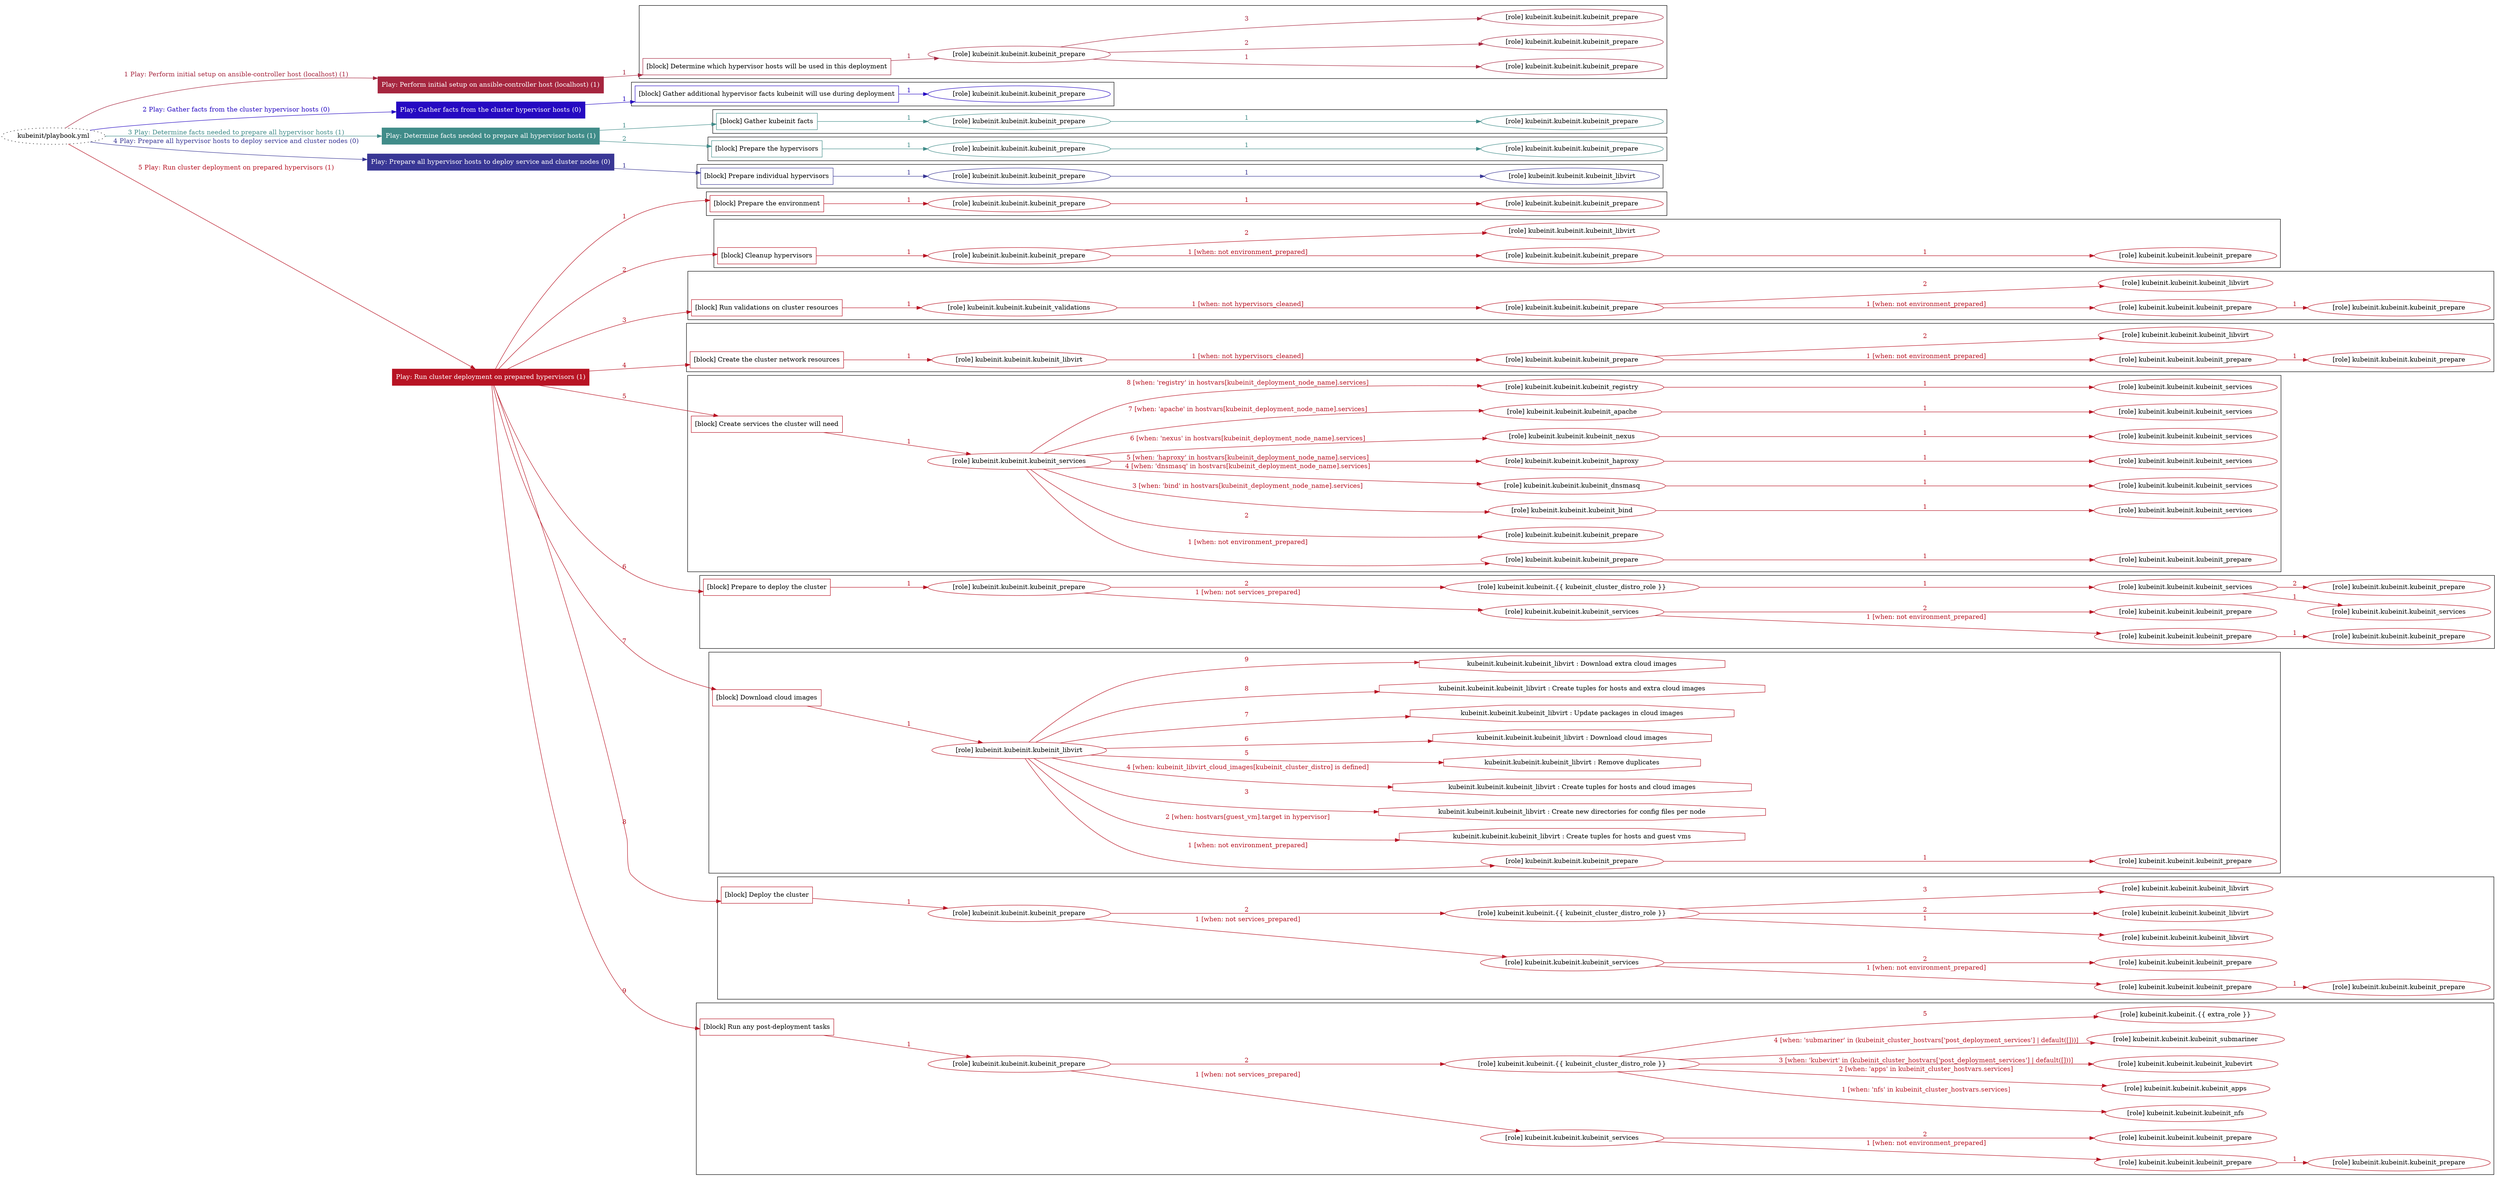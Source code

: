digraph {
	graph [concentrate=true ordering=in rankdir=LR ratio=fill]
	edge [esep=5 sep=10]
	"kubeinit/playbook.yml" [URL="/home/runner/work/kubeinit/kubeinit/kubeinit/playbook.yml" id=playbook_4bb629dd style=dotted]
	"kubeinit/playbook.yml" -> play_af1847b2 [label="1 Play: Perform initial setup on ansible-controller host (localhost) (1)" color="#a6263f" fontcolor="#a6263f" id=edge_playbook_4bb629dd_play_af1847b2 labeltooltip="1 Play: Perform initial setup on ansible-controller host (localhost) (1)" tooltip="1 Play: Perform initial setup on ansible-controller host (localhost) (1)"]
	subgraph "Play: Perform initial setup on ansible-controller host (localhost) (1)" {
		play_af1847b2 [label="Play: Perform initial setup on ansible-controller host (localhost) (1)" URL="/home/runner/work/kubeinit/kubeinit/kubeinit/playbook.yml" color="#a6263f" fontcolor="#ffffff" id=play_af1847b2 shape=box style=filled tooltip=localhost]
		play_af1847b2 -> block_ccd9fbb5 [label=1 color="#a6263f" fontcolor="#a6263f" id=edge_1_play_af1847b2_block_ccd9fbb5 labeltooltip=1 tooltip=1]
		subgraph cluster_block_ccd9fbb5 {
			block_ccd9fbb5 [label="[block] Determine which hypervisor hosts will be used in this deployment" URL="/home/runner/work/kubeinit/kubeinit/kubeinit/playbook.yml" color="#a6263f" id=block_ccd9fbb5 labeltooltip="Determine which hypervisor hosts will be used in this deployment" shape=box tooltip="Determine which hypervisor hosts will be used in this deployment"]
			block_ccd9fbb5 -> role_cf0183ee [label="1 " color="#a6263f" fontcolor="#a6263f" id=edge_1_block_ccd9fbb5_role_cf0183ee labeltooltip="1 " tooltip="1 "]
			subgraph "kubeinit.kubeinit.kubeinit_prepare" {
				role_cf0183ee [label="[role] kubeinit.kubeinit.kubeinit_prepare" URL="/home/runner/work/kubeinit/kubeinit/kubeinit/playbook.yml" color="#a6263f" id=role_cf0183ee tooltip="kubeinit.kubeinit.kubeinit_prepare"]
				role_cf0183ee -> role_bd275789 [label="1 " color="#a6263f" fontcolor="#a6263f" id=edge_1_role_cf0183ee_role_bd275789 labeltooltip="1 " tooltip="1 "]
				subgraph "kubeinit.kubeinit.kubeinit_prepare" {
					role_bd275789 [label="[role] kubeinit.kubeinit.kubeinit_prepare" URL="/home/runner/.ansible/collections/ansible_collections/kubeinit/kubeinit/roles/kubeinit_prepare/tasks/build_hypervisors_group.yml" color="#a6263f" id=role_bd275789 tooltip="kubeinit.kubeinit.kubeinit_prepare"]
				}
				role_cf0183ee -> role_90d10c5f [label="2 " color="#a6263f" fontcolor="#a6263f" id=edge_2_role_cf0183ee_role_90d10c5f labeltooltip="2 " tooltip="2 "]
				subgraph "kubeinit.kubeinit.kubeinit_prepare" {
					role_90d10c5f [label="[role] kubeinit.kubeinit.kubeinit_prepare" URL="/home/runner/.ansible/collections/ansible_collections/kubeinit/kubeinit/roles/kubeinit_prepare/tasks/build_hypervisors_group.yml" color="#a6263f" id=role_90d10c5f tooltip="kubeinit.kubeinit.kubeinit_prepare"]
				}
				role_cf0183ee -> role_2322779d [label="3 " color="#a6263f" fontcolor="#a6263f" id=edge_3_role_cf0183ee_role_2322779d labeltooltip="3 " tooltip="3 "]
				subgraph "kubeinit.kubeinit.kubeinit_prepare" {
					role_2322779d [label="[role] kubeinit.kubeinit.kubeinit_prepare" URL="/home/runner/.ansible/collections/ansible_collections/kubeinit/kubeinit/roles/kubeinit_prepare/tasks/build_hypervisors_group.yml" color="#a6263f" id=role_2322779d tooltip="kubeinit.kubeinit.kubeinit_prepare"]
				}
			}
		}
	}
	"kubeinit/playbook.yml" -> play_bdf5feec [label="2 Play: Gather facts from the cluster hypervisor hosts (0)" color="#260ac2" fontcolor="#260ac2" id=edge_playbook_4bb629dd_play_bdf5feec labeltooltip="2 Play: Gather facts from the cluster hypervisor hosts (0)" tooltip="2 Play: Gather facts from the cluster hypervisor hosts (0)"]
	subgraph "Play: Gather facts from the cluster hypervisor hosts (0)" {
		play_bdf5feec [label="Play: Gather facts from the cluster hypervisor hosts (0)" URL="/home/runner/work/kubeinit/kubeinit/kubeinit/playbook.yml" color="#260ac2" fontcolor="#ffffff" id=play_bdf5feec shape=box style=filled tooltip="Play: Gather facts from the cluster hypervisor hosts (0)"]
		play_bdf5feec -> block_33557cfa [label=1 color="#260ac2" fontcolor="#260ac2" id=edge_1_play_bdf5feec_block_33557cfa labeltooltip=1 tooltip=1]
		subgraph cluster_block_33557cfa {
			block_33557cfa [label="[block] Gather additional hypervisor facts kubeinit will use during deployment" URL="/home/runner/work/kubeinit/kubeinit/kubeinit/playbook.yml" color="#260ac2" id=block_33557cfa labeltooltip="Gather additional hypervisor facts kubeinit will use during deployment" shape=box tooltip="Gather additional hypervisor facts kubeinit will use during deployment"]
			block_33557cfa -> role_5b2b6bfa [label="1 " color="#260ac2" fontcolor="#260ac2" id=edge_1_block_33557cfa_role_5b2b6bfa labeltooltip="1 " tooltip="1 "]
			subgraph "kubeinit.kubeinit.kubeinit_prepare" {
				role_5b2b6bfa [label="[role] kubeinit.kubeinit.kubeinit_prepare" URL="/home/runner/work/kubeinit/kubeinit/kubeinit/playbook.yml" color="#260ac2" id=role_5b2b6bfa tooltip="kubeinit.kubeinit.kubeinit_prepare"]
			}
		}
	}
	"kubeinit/playbook.yml" -> play_28567c22 [label="3 Play: Determine facts needed to prepare all hypervisor hosts (1)" color="#408c89" fontcolor="#408c89" id=edge_playbook_4bb629dd_play_28567c22 labeltooltip="3 Play: Determine facts needed to prepare all hypervisor hosts (1)" tooltip="3 Play: Determine facts needed to prepare all hypervisor hosts (1)"]
	subgraph "Play: Determine facts needed to prepare all hypervisor hosts (1)" {
		play_28567c22 [label="Play: Determine facts needed to prepare all hypervisor hosts (1)" URL="/home/runner/work/kubeinit/kubeinit/kubeinit/playbook.yml" color="#408c89" fontcolor="#ffffff" id=play_28567c22 shape=box style=filled tooltip=localhost]
		play_28567c22 -> block_0dcae098 [label=1 color="#408c89" fontcolor="#408c89" id=edge_1_play_28567c22_block_0dcae098 labeltooltip=1 tooltip=1]
		subgraph cluster_block_0dcae098 {
			block_0dcae098 [label="[block] Gather kubeinit facts" URL="/home/runner/work/kubeinit/kubeinit/kubeinit/playbook.yml" color="#408c89" id=block_0dcae098 labeltooltip="Gather kubeinit facts" shape=box tooltip="Gather kubeinit facts"]
			block_0dcae098 -> role_03b583a9 [label="1 " color="#408c89" fontcolor="#408c89" id=edge_1_block_0dcae098_role_03b583a9 labeltooltip="1 " tooltip="1 "]
			subgraph "kubeinit.kubeinit.kubeinit_prepare" {
				role_03b583a9 [label="[role] kubeinit.kubeinit.kubeinit_prepare" URL="/home/runner/work/kubeinit/kubeinit/kubeinit/playbook.yml" color="#408c89" id=role_03b583a9 tooltip="kubeinit.kubeinit.kubeinit_prepare"]
				role_03b583a9 -> role_204aa9fa [label="1 " color="#408c89" fontcolor="#408c89" id=edge_1_role_03b583a9_role_204aa9fa labeltooltip="1 " tooltip="1 "]
				subgraph "kubeinit.kubeinit.kubeinit_prepare" {
					role_204aa9fa [label="[role] kubeinit.kubeinit.kubeinit_prepare" URL="/home/runner/.ansible/collections/ansible_collections/kubeinit/kubeinit/roles/kubeinit_prepare/tasks/gather_kubeinit_facts.yml" color="#408c89" id=role_204aa9fa tooltip="kubeinit.kubeinit.kubeinit_prepare"]
				}
			}
		}
		play_28567c22 -> block_f4c7dd69 [label=2 color="#408c89" fontcolor="#408c89" id=edge_2_play_28567c22_block_f4c7dd69 labeltooltip=2 tooltip=2]
		subgraph cluster_block_f4c7dd69 {
			block_f4c7dd69 [label="[block] Prepare the hypervisors" URL="/home/runner/work/kubeinit/kubeinit/kubeinit/playbook.yml" color="#408c89" id=block_f4c7dd69 labeltooltip="Prepare the hypervisors" shape=box tooltip="Prepare the hypervisors"]
			block_f4c7dd69 -> role_4b253e40 [label="1 " color="#408c89" fontcolor="#408c89" id=edge_1_block_f4c7dd69_role_4b253e40 labeltooltip="1 " tooltip="1 "]
			subgraph "kubeinit.kubeinit.kubeinit_prepare" {
				role_4b253e40 [label="[role] kubeinit.kubeinit.kubeinit_prepare" URL="/home/runner/work/kubeinit/kubeinit/kubeinit/playbook.yml" color="#408c89" id=role_4b253e40 tooltip="kubeinit.kubeinit.kubeinit_prepare"]
				role_4b253e40 -> role_afcb3723 [label="1 " color="#408c89" fontcolor="#408c89" id=edge_1_role_4b253e40_role_afcb3723 labeltooltip="1 " tooltip="1 "]
				subgraph "kubeinit.kubeinit.kubeinit_prepare" {
					role_afcb3723 [label="[role] kubeinit.kubeinit.kubeinit_prepare" URL="/home/runner/.ansible/collections/ansible_collections/kubeinit/kubeinit/roles/kubeinit_prepare/tasks/gather_kubeinit_facts.yml" color="#408c89" id=role_afcb3723 tooltip="kubeinit.kubeinit.kubeinit_prepare"]
				}
			}
		}
	}
	"kubeinit/playbook.yml" -> play_430beb3d [label="4 Play: Prepare all hypervisor hosts to deploy service and cluster nodes (0)" color="#393795" fontcolor="#393795" id=edge_playbook_4bb629dd_play_430beb3d labeltooltip="4 Play: Prepare all hypervisor hosts to deploy service and cluster nodes (0)" tooltip="4 Play: Prepare all hypervisor hosts to deploy service and cluster nodes (0)"]
	subgraph "Play: Prepare all hypervisor hosts to deploy service and cluster nodes (0)" {
		play_430beb3d [label="Play: Prepare all hypervisor hosts to deploy service and cluster nodes (0)" URL="/home/runner/work/kubeinit/kubeinit/kubeinit/playbook.yml" color="#393795" fontcolor="#ffffff" id=play_430beb3d shape=box style=filled tooltip="Play: Prepare all hypervisor hosts to deploy service and cluster nodes (0)"]
		play_430beb3d -> block_f455690c [label=1 color="#393795" fontcolor="#393795" id=edge_1_play_430beb3d_block_f455690c labeltooltip=1 tooltip=1]
		subgraph cluster_block_f455690c {
			block_f455690c [label="[block] Prepare individual hypervisors" URL="/home/runner/work/kubeinit/kubeinit/kubeinit/playbook.yml" color="#393795" id=block_f455690c labeltooltip="Prepare individual hypervisors" shape=box tooltip="Prepare individual hypervisors"]
			block_f455690c -> role_fd585bb7 [label="1 " color="#393795" fontcolor="#393795" id=edge_1_block_f455690c_role_fd585bb7 labeltooltip="1 " tooltip="1 "]
			subgraph "kubeinit.kubeinit.kubeinit_prepare" {
				role_fd585bb7 [label="[role] kubeinit.kubeinit.kubeinit_prepare" URL="/home/runner/work/kubeinit/kubeinit/kubeinit/playbook.yml" color="#393795" id=role_fd585bb7 tooltip="kubeinit.kubeinit.kubeinit_prepare"]
				role_fd585bb7 -> role_7990e535 [label="1 " color="#393795" fontcolor="#393795" id=edge_1_role_fd585bb7_role_7990e535 labeltooltip="1 " tooltip="1 "]
				subgraph "kubeinit.kubeinit.kubeinit_libvirt" {
					role_7990e535 [label="[role] kubeinit.kubeinit.kubeinit_libvirt" URL="/home/runner/.ansible/collections/ansible_collections/kubeinit/kubeinit/roles/kubeinit_prepare/tasks/prepare_hypervisor.yml" color="#393795" id=role_7990e535 tooltip="kubeinit.kubeinit.kubeinit_libvirt"]
				}
			}
		}
	}
	"kubeinit/playbook.yml" -> play_f6359004 [label="5 Play: Run cluster deployment on prepared hypervisors (1)" color="#b81424" fontcolor="#b81424" id=edge_playbook_4bb629dd_play_f6359004 labeltooltip="5 Play: Run cluster deployment on prepared hypervisors (1)" tooltip="5 Play: Run cluster deployment on prepared hypervisors (1)"]
	subgraph "Play: Run cluster deployment on prepared hypervisors (1)" {
		play_f6359004 [label="Play: Run cluster deployment on prepared hypervisors (1)" URL="/home/runner/work/kubeinit/kubeinit/kubeinit/playbook.yml" color="#b81424" fontcolor="#ffffff" id=play_f6359004 shape=box style=filled tooltip=localhost]
		play_f6359004 -> block_b7770ba7 [label=1 color="#b81424" fontcolor="#b81424" id=edge_1_play_f6359004_block_b7770ba7 labeltooltip=1 tooltip=1]
		subgraph cluster_block_b7770ba7 {
			block_b7770ba7 [label="[block] Prepare the environment" URL="/home/runner/work/kubeinit/kubeinit/kubeinit/playbook.yml" color="#b81424" id=block_b7770ba7 labeltooltip="Prepare the environment" shape=box tooltip="Prepare the environment"]
			block_b7770ba7 -> role_5dab61f4 [label="1 " color="#b81424" fontcolor="#b81424" id=edge_1_block_b7770ba7_role_5dab61f4 labeltooltip="1 " tooltip="1 "]
			subgraph "kubeinit.kubeinit.kubeinit_prepare" {
				role_5dab61f4 [label="[role] kubeinit.kubeinit.kubeinit_prepare" URL="/home/runner/work/kubeinit/kubeinit/kubeinit/playbook.yml" color="#b81424" id=role_5dab61f4 tooltip="kubeinit.kubeinit.kubeinit_prepare"]
				role_5dab61f4 -> role_18c7dfdc [label="1 " color="#b81424" fontcolor="#b81424" id=edge_1_role_5dab61f4_role_18c7dfdc labeltooltip="1 " tooltip="1 "]
				subgraph "kubeinit.kubeinit.kubeinit_prepare" {
					role_18c7dfdc [label="[role] kubeinit.kubeinit.kubeinit_prepare" URL="/home/runner/.ansible/collections/ansible_collections/kubeinit/kubeinit/roles/kubeinit_prepare/tasks/gather_kubeinit_facts.yml" color="#b81424" id=role_18c7dfdc tooltip="kubeinit.kubeinit.kubeinit_prepare"]
				}
			}
		}
		play_f6359004 -> block_2eae1a4f [label=2 color="#b81424" fontcolor="#b81424" id=edge_2_play_f6359004_block_2eae1a4f labeltooltip=2 tooltip=2]
		subgraph cluster_block_2eae1a4f {
			block_2eae1a4f [label="[block] Cleanup hypervisors" URL="/home/runner/work/kubeinit/kubeinit/kubeinit/playbook.yml" color="#b81424" id=block_2eae1a4f labeltooltip="Cleanup hypervisors" shape=box tooltip="Cleanup hypervisors"]
			block_2eae1a4f -> role_2d0895d8 [label="1 " color="#b81424" fontcolor="#b81424" id=edge_1_block_2eae1a4f_role_2d0895d8 labeltooltip="1 " tooltip="1 "]
			subgraph "kubeinit.kubeinit.kubeinit_prepare" {
				role_2d0895d8 [label="[role] kubeinit.kubeinit.kubeinit_prepare" URL="/home/runner/work/kubeinit/kubeinit/kubeinit/playbook.yml" color="#b81424" id=role_2d0895d8 tooltip="kubeinit.kubeinit.kubeinit_prepare"]
				role_2d0895d8 -> role_5475594d [label="1 [when: not environment_prepared]" color="#b81424" fontcolor="#b81424" id=edge_1_role_2d0895d8_role_5475594d labeltooltip="1 [when: not environment_prepared]" tooltip="1 [when: not environment_prepared]"]
				subgraph "kubeinit.kubeinit.kubeinit_prepare" {
					role_5475594d [label="[role] kubeinit.kubeinit.kubeinit_prepare" URL="/home/runner/.ansible/collections/ansible_collections/kubeinit/kubeinit/roles/kubeinit_prepare/tasks/cleanup_hypervisors.yml" color="#b81424" id=role_5475594d tooltip="kubeinit.kubeinit.kubeinit_prepare"]
					role_5475594d -> role_7328b5a2 [label="1 " color="#b81424" fontcolor="#b81424" id=edge_1_role_5475594d_role_7328b5a2 labeltooltip="1 " tooltip="1 "]
					subgraph "kubeinit.kubeinit.kubeinit_prepare" {
						role_7328b5a2 [label="[role] kubeinit.kubeinit.kubeinit_prepare" URL="/home/runner/.ansible/collections/ansible_collections/kubeinit/kubeinit/roles/kubeinit_prepare/tasks/gather_kubeinit_facts.yml" color="#b81424" id=role_7328b5a2 tooltip="kubeinit.kubeinit.kubeinit_prepare"]
					}
				}
				role_2d0895d8 -> role_e2d16bc3 [label="2 " color="#b81424" fontcolor="#b81424" id=edge_2_role_2d0895d8_role_e2d16bc3 labeltooltip="2 " tooltip="2 "]
				subgraph "kubeinit.kubeinit.kubeinit_libvirt" {
					role_e2d16bc3 [label="[role] kubeinit.kubeinit.kubeinit_libvirt" URL="/home/runner/.ansible/collections/ansible_collections/kubeinit/kubeinit/roles/kubeinit_prepare/tasks/cleanup_hypervisors.yml" color="#b81424" id=role_e2d16bc3 tooltip="kubeinit.kubeinit.kubeinit_libvirt"]
				}
			}
		}
		play_f6359004 -> block_0c796651 [label=3 color="#b81424" fontcolor="#b81424" id=edge_3_play_f6359004_block_0c796651 labeltooltip=3 tooltip=3]
		subgraph cluster_block_0c796651 {
			block_0c796651 [label="[block] Run validations on cluster resources" URL="/home/runner/work/kubeinit/kubeinit/kubeinit/playbook.yml" color="#b81424" id=block_0c796651 labeltooltip="Run validations on cluster resources" shape=box tooltip="Run validations on cluster resources"]
			block_0c796651 -> role_701de15c [label="1 " color="#b81424" fontcolor="#b81424" id=edge_1_block_0c796651_role_701de15c labeltooltip="1 " tooltip="1 "]
			subgraph "kubeinit.kubeinit.kubeinit_validations" {
				role_701de15c [label="[role] kubeinit.kubeinit.kubeinit_validations" URL="/home/runner/work/kubeinit/kubeinit/kubeinit/playbook.yml" color="#b81424" id=role_701de15c tooltip="kubeinit.kubeinit.kubeinit_validations"]
				role_701de15c -> role_ef4cff73 [label="1 [when: not hypervisors_cleaned]" color="#b81424" fontcolor="#b81424" id=edge_1_role_701de15c_role_ef4cff73 labeltooltip="1 [when: not hypervisors_cleaned]" tooltip="1 [when: not hypervisors_cleaned]"]
				subgraph "kubeinit.kubeinit.kubeinit_prepare" {
					role_ef4cff73 [label="[role] kubeinit.kubeinit.kubeinit_prepare" URL="/home/runner/.ansible/collections/ansible_collections/kubeinit/kubeinit/roles/kubeinit_validations/tasks/main.yml" color="#b81424" id=role_ef4cff73 tooltip="kubeinit.kubeinit.kubeinit_prepare"]
					role_ef4cff73 -> role_cd4b80bc [label="1 [when: not environment_prepared]" color="#b81424" fontcolor="#b81424" id=edge_1_role_ef4cff73_role_cd4b80bc labeltooltip="1 [when: not environment_prepared]" tooltip="1 [when: not environment_prepared]"]
					subgraph "kubeinit.kubeinit.kubeinit_prepare" {
						role_cd4b80bc [label="[role] kubeinit.kubeinit.kubeinit_prepare" URL="/home/runner/.ansible/collections/ansible_collections/kubeinit/kubeinit/roles/kubeinit_prepare/tasks/cleanup_hypervisors.yml" color="#b81424" id=role_cd4b80bc tooltip="kubeinit.kubeinit.kubeinit_prepare"]
						role_cd4b80bc -> role_75ce0514 [label="1 " color="#b81424" fontcolor="#b81424" id=edge_1_role_cd4b80bc_role_75ce0514 labeltooltip="1 " tooltip="1 "]
						subgraph "kubeinit.kubeinit.kubeinit_prepare" {
							role_75ce0514 [label="[role] kubeinit.kubeinit.kubeinit_prepare" URL="/home/runner/.ansible/collections/ansible_collections/kubeinit/kubeinit/roles/kubeinit_prepare/tasks/gather_kubeinit_facts.yml" color="#b81424" id=role_75ce0514 tooltip="kubeinit.kubeinit.kubeinit_prepare"]
						}
					}
					role_ef4cff73 -> role_a3134e29 [label="2 " color="#b81424" fontcolor="#b81424" id=edge_2_role_ef4cff73_role_a3134e29 labeltooltip="2 " tooltip="2 "]
					subgraph "kubeinit.kubeinit.kubeinit_libvirt" {
						role_a3134e29 [label="[role] kubeinit.kubeinit.kubeinit_libvirt" URL="/home/runner/.ansible/collections/ansible_collections/kubeinit/kubeinit/roles/kubeinit_prepare/tasks/cleanup_hypervisors.yml" color="#b81424" id=role_a3134e29 tooltip="kubeinit.kubeinit.kubeinit_libvirt"]
					}
				}
			}
		}
		play_f6359004 -> block_1f46d1fa [label=4 color="#b81424" fontcolor="#b81424" id=edge_4_play_f6359004_block_1f46d1fa labeltooltip=4 tooltip=4]
		subgraph cluster_block_1f46d1fa {
			block_1f46d1fa [label="[block] Create the cluster network resources" URL="/home/runner/work/kubeinit/kubeinit/kubeinit/playbook.yml" color="#b81424" id=block_1f46d1fa labeltooltip="Create the cluster network resources" shape=box tooltip="Create the cluster network resources"]
			block_1f46d1fa -> role_3d3adf41 [label="1 " color="#b81424" fontcolor="#b81424" id=edge_1_block_1f46d1fa_role_3d3adf41 labeltooltip="1 " tooltip="1 "]
			subgraph "kubeinit.kubeinit.kubeinit_libvirt" {
				role_3d3adf41 [label="[role] kubeinit.kubeinit.kubeinit_libvirt" URL="/home/runner/work/kubeinit/kubeinit/kubeinit/playbook.yml" color="#b81424" id=role_3d3adf41 tooltip="kubeinit.kubeinit.kubeinit_libvirt"]
				role_3d3adf41 -> role_35708ed3 [label="1 [when: not hypervisors_cleaned]" color="#b81424" fontcolor="#b81424" id=edge_1_role_3d3adf41_role_35708ed3 labeltooltip="1 [when: not hypervisors_cleaned]" tooltip="1 [when: not hypervisors_cleaned]"]
				subgraph "kubeinit.kubeinit.kubeinit_prepare" {
					role_35708ed3 [label="[role] kubeinit.kubeinit.kubeinit_prepare" URL="/home/runner/.ansible/collections/ansible_collections/kubeinit/kubeinit/roles/kubeinit_libvirt/tasks/create_network.yml" color="#b81424" id=role_35708ed3 tooltip="kubeinit.kubeinit.kubeinit_prepare"]
					role_35708ed3 -> role_8ef7a79d [label="1 [when: not environment_prepared]" color="#b81424" fontcolor="#b81424" id=edge_1_role_35708ed3_role_8ef7a79d labeltooltip="1 [when: not environment_prepared]" tooltip="1 [when: not environment_prepared]"]
					subgraph "kubeinit.kubeinit.kubeinit_prepare" {
						role_8ef7a79d [label="[role] kubeinit.kubeinit.kubeinit_prepare" URL="/home/runner/.ansible/collections/ansible_collections/kubeinit/kubeinit/roles/kubeinit_prepare/tasks/cleanup_hypervisors.yml" color="#b81424" id=role_8ef7a79d tooltip="kubeinit.kubeinit.kubeinit_prepare"]
						role_8ef7a79d -> role_1ec495e5 [label="1 " color="#b81424" fontcolor="#b81424" id=edge_1_role_8ef7a79d_role_1ec495e5 labeltooltip="1 " tooltip="1 "]
						subgraph "kubeinit.kubeinit.kubeinit_prepare" {
							role_1ec495e5 [label="[role] kubeinit.kubeinit.kubeinit_prepare" URL="/home/runner/.ansible/collections/ansible_collections/kubeinit/kubeinit/roles/kubeinit_prepare/tasks/gather_kubeinit_facts.yml" color="#b81424" id=role_1ec495e5 tooltip="kubeinit.kubeinit.kubeinit_prepare"]
						}
					}
					role_35708ed3 -> role_da02dee2 [label="2 " color="#b81424" fontcolor="#b81424" id=edge_2_role_35708ed3_role_da02dee2 labeltooltip="2 " tooltip="2 "]
					subgraph "kubeinit.kubeinit.kubeinit_libvirt" {
						role_da02dee2 [label="[role] kubeinit.kubeinit.kubeinit_libvirt" URL="/home/runner/.ansible/collections/ansible_collections/kubeinit/kubeinit/roles/kubeinit_prepare/tasks/cleanup_hypervisors.yml" color="#b81424" id=role_da02dee2 tooltip="kubeinit.kubeinit.kubeinit_libvirt"]
					}
				}
			}
		}
		play_f6359004 -> block_7d251ad7 [label=5 color="#b81424" fontcolor="#b81424" id=edge_5_play_f6359004_block_7d251ad7 labeltooltip=5 tooltip=5]
		subgraph cluster_block_7d251ad7 {
			block_7d251ad7 [label="[block] Create services the cluster will need" URL="/home/runner/work/kubeinit/kubeinit/kubeinit/playbook.yml" color="#b81424" id=block_7d251ad7 labeltooltip="Create services the cluster will need" shape=box tooltip="Create services the cluster will need"]
			block_7d251ad7 -> role_ec89f257 [label="1 " color="#b81424" fontcolor="#b81424" id=edge_1_block_7d251ad7_role_ec89f257 labeltooltip="1 " tooltip="1 "]
			subgraph "kubeinit.kubeinit.kubeinit_services" {
				role_ec89f257 [label="[role] kubeinit.kubeinit.kubeinit_services" URL="/home/runner/work/kubeinit/kubeinit/kubeinit/playbook.yml" color="#b81424" id=role_ec89f257 tooltip="kubeinit.kubeinit.kubeinit_services"]
				role_ec89f257 -> role_e38c28da [label="1 [when: not environment_prepared]" color="#b81424" fontcolor="#b81424" id=edge_1_role_ec89f257_role_e38c28da labeltooltip="1 [when: not environment_prepared]" tooltip="1 [when: not environment_prepared]"]
				subgraph "kubeinit.kubeinit.kubeinit_prepare" {
					role_e38c28da [label="[role] kubeinit.kubeinit.kubeinit_prepare" URL="/home/runner/.ansible/collections/ansible_collections/kubeinit/kubeinit/roles/kubeinit_services/tasks/main.yml" color="#b81424" id=role_e38c28da tooltip="kubeinit.kubeinit.kubeinit_prepare"]
					role_e38c28da -> role_52e2dc93 [label="1 " color="#b81424" fontcolor="#b81424" id=edge_1_role_e38c28da_role_52e2dc93 labeltooltip="1 " tooltip="1 "]
					subgraph "kubeinit.kubeinit.kubeinit_prepare" {
						role_52e2dc93 [label="[role] kubeinit.kubeinit.kubeinit_prepare" URL="/home/runner/.ansible/collections/ansible_collections/kubeinit/kubeinit/roles/kubeinit_prepare/tasks/gather_kubeinit_facts.yml" color="#b81424" id=role_52e2dc93 tooltip="kubeinit.kubeinit.kubeinit_prepare"]
					}
				}
				role_ec89f257 -> role_2f726ac8 [label="2 " color="#b81424" fontcolor="#b81424" id=edge_2_role_ec89f257_role_2f726ac8 labeltooltip="2 " tooltip="2 "]
				subgraph "kubeinit.kubeinit.kubeinit_prepare" {
					role_2f726ac8 [label="[role] kubeinit.kubeinit.kubeinit_prepare" URL="/home/runner/.ansible/collections/ansible_collections/kubeinit/kubeinit/roles/kubeinit_services/tasks/00_create_service_pod.yml" color="#b81424" id=role_2f726ac8 tooltip="kubeinit.kubeinit.kubeinit_prepare"]
				}
				role_ec89f257 -> role_048e9982 [label="3 [when: 'bind' in hostvars[kubeinit_deployment_node_name].services]" color="#b81424" fontcolor="#b81424" id=edge_3_role_ec89f257_role_048e9982 labeltooltip="3 [when: 'bind' in hostvars[kubeinit_deployment_node_name].services]" tooltip="3 [when: 'bind' in hostvars[kubeinit_deployment_node_name].services]"]
				subgraph "kubeinit.kubeinit.kubeinit_bind" {
					role_048e9982 [label="[role] kubeinit.kubeinit.kubeinit_bind" URL="/home/runner/.ansible/collections/ansible_collections/kubeinit/kubeinit/roles/kubeinit_services/tasks/start_services_containers.yml" color="#b81424" id=role_048e9982 tooltip="kubeinit.kubeinit.kubeinit_bind"]
					role_048e9982 -> role_302f0f11 [label="1 " color="#b81424" fontcolor="#b81424" id=edge_1_role_048e9982_role_302f0f11 labeltooltip="1 " tooltip="1 "]
					subgraph "kubeinit.kubeinit.kubeinit_services" {
						role_302f0f11 [label="[role] kubeinit.kubeinit.kubeinit_services" URL="/home/runner/.ansible/collections/ansible_collections/kubeinit/kubeinit/roles/kubeinit_bind/tasks/main.yml" color="#b81424" id=role_302f0f11 tooltip="kubeinit.kubeinit.kubeinit_services"]
					}
				}
				role_ec89f257 -> role_5aa48a71 [label="4 [when: 'dnsmasq' in hostvars[kubeinit_deployment_node_name].services]" color="#b81424" fontcolor="#b81424" id=edge_4_role_ec89f257_role_5aa48a71 labeltooltip="4 [when: 'dnsmasq' in hostvars[kubeinit_deployment_node_name].services]" tooltip="4 [when: 'dnsmasq' in hostvars[kubeinit_deployment_node_name].services]"]
				subgraph "kubeinit.kubeinit.kubeinit_dnsmasq" {
					role_5aa48a71 [label="[role] kubeinit.kubeinit.kubeinit_dnsmasq" URL="/home/runner/.ansible/collections/ansible_collections/kubeinit/kubeinit/roles/kubeinit_services/tasks/start_services_containers.yml" color="#b81424" id=role_5aa48a71 tooltip="kubeinit.kubeinit.kubeinit_dnsmasq"]
					role_5aa48a71 -> role_041bc4e4 [label="1 " color="#b81424" fontcolor="#b81424" id=edge_1_role_5aa48a71_role_041bc4e4 labeltooltip="1 " tooltip="1 "]
					subgraph "kubeinit.kubeinit.kubeinit_services" {
						role_041bc4e4 [label="[role] kubeinit.kubeinit.kubeinit_services" URL="/home/runner/.ansible/collections/ansible_collections/kubeinit/kubeinit/roles/kubeinit_dnsmasq/tasks/main.yml" color="#b81424" id=role_041bc4e4 tooltip="kubeinit.kubeinit.kubeinit_services"]
					}
				}
				role_ec89f257 -> role_825cd742 [label="5 [when: 'haproxy' in hostvars[kubeinit_deployment_node_name].services]" color="#b81424" fontcolor="#b81424" id=edge_5_role_ec89f257_role_825cd742 labeltooltip="5 [when: 'haproxy' in hostvars[kubeinit_deployment_node_name].services]" tooltip="5 [when: 'haproxy' in hostvars[kubeinit_deployment_node_name].services]"]
				subgraph "kubeinit.kubeinit.kubeinit_haproxy" {
					role_825cd742 [label="[role] kubeinit.kubeinit.kubeinit_haproxy" URL="/home/runner/.ansible/collections/ansible_collections/kubeinit/kubeinit/roles/kubeinit_services/tasks/start_services_containers.yml" color="#b81424" id=role_825cd742 tooltip="kubeinit.kubeinit.kubeinit_haproxy"]
					role_825cd742 -> role_b0becfaf [label="1 " color="#b81424" fontcolor="#b81424" id=edge_1_role_825cd742_role_b0becfaf labeltooltip="1 " tooltip="1 "]
					subgraph "kubeinit.kubeinit.kubeinit_services" {
						role_b0becfaf [label="[role] kubeinit.kubeinit.kubeinit_services" URL="/home/runner/.ansible/collections/ansible_collections/kubeinit/kubeinit/roles/kubeinit_haproxy/tasks/main.yml" color="#b81424" id=role_b0becfaf tooltip="kubeinit.kubeinit.kubeinit_services"]
					}
				}
				role_ec89f257 -> role_ce125862 [label="6 [when: 'nexus' in hostvars[kubeinit_deployment_node_name].services]" color="#b81424" fontcolor="#b81424" id=edge_6_role_ec89f257_role_ce125862 labeltooltip="6 [when: 'nexus' in hostvars[kubeinit_deployment_node_name].services]" tooltip="6 [when: 'nexus' in hostvars[kubeinit_deployment_node_name].services]"]
				subgraph "kubeinit.kubeinit.kubeinit_nexus" {
					role_ce125862 [label="[role] kubeinit.kubeinit.kubeinit_nexus" URL="/home/runner/.ansible/collections/ansible_collections/kubeinit/kubeinit/roles/kubeinit_services/tasks/start_services_containers.yml" color="#b81424" id=role_ce125862 tooltip="kubeinit.kubeinit.kubeinit_nexus"]
					role_ce125862 -> role_2c1fe5bc [label="1 " color="#b81424" fontcolor="#b81424" id=edge_1_role_ce125862_role_2c1fe5bc labeltooltip="1 " tooltip="1 "]
					subgraph "kubeinit.kubeinit.kubeinit_services" {
						role_2c1fe5bc [label="[role] kubeinit.kubeinit.kubeinit_services" URL="/home/runner/.ansible/collections/ansible_collections/kubeinit/kubeinit/roles/kubeinit_nexus/tasks/main.yml" color="#b81424" id=role_2c1fe5bc tooltip="kubeinit.kubeinit.kubeinit_services"]
					}
				}
				role_ec89f257 -> role_582b53f3 [label="7 [when: 'apache' in hostvars[kubeinit_deployment_node_name].services]" color="#b81424" fontcolor="#b81424" id=edge_7_role_ec89f257_role_582b53f3 labeltooltip="7 [when: 'apache' in hostvars[kubeinit_deployment_node_name].services]" tooltip="7 [when: 'apache' in hostvars[kubeinit_deployment_node_name].services]"]
				subgraph "kubeinit.kubeinit.kubeinit_apache" {
					role_582b53f3 [label="[role] kubeinit.kubeinit.kubeinit_apache" URL="/home/runner/.ansible/collections/ansible_collections/kubeinit/kubeinit/roles/kubeinit_services/tasks/start_services_containers.yml" color="#b81424" id=role_582b53f3 tooltip="kubeinit.kubeinit.kubeinit_apache"]
					role_582b53f3 -> role_ac277ca0 [label="1 " color="#b81424" fontcolor="#b81424" id=edge_1_role_582b53f3_role_ac277ca0 labeltooltip="1 " tooltip="1 "]
					subgraph "kubeinit.kubeinit.kubeinit_services" {
						role_ac277ca0 [label="[role] kubeinit.kubeinit.kubeinit_services" URL="/home/runner/.ansible/collections/ansible_collections/kubeinit/kubeinit/roles/kubeinit_apache/tasks/main.yml" color="#b81424" id=role_ac277ca0 tooltip="kubeinit.kubeinit.kubeinit_services"]
					}
				}
				role_ec89f257 -> role_18d8b867 [label="8 [when: 'registry' in hostvars[kubeinit_deployment_node_name].services]" color="#b81424" fontcolor="#b81424" id=edge_8_role_ec89f257_role_18d8b867 labeltooltip="8 [when: 'registry' in hostvars[kubeinit_deployment_node_name].services]" tooltip="8 [when: 'registry' in hostvars[kubeinit_deployment_node_name].services]"]
				subgraph "kubeinit.kubeinit.kubeinit_registry" {
					role_18d8b867 [label="[role] kubeinit.kubeinit.kubeinit_registry" URL="/home/runner/.ansible/collections/ansible_collections/kubeinit/kubeinit/roles/kubeinit_services/tasks/start_services_containers.yml" color="#b81424" id=role_18d8b867 tooltip="kubeinit.kubeinit.kubeinit_registry"]
					role_18d8b867 -> role_4aed4596 [label="1 " color="#b81424" fontcolor="#b81424" id=edge_1_role_18d8b867_role_4aed4596 labeltooltip="1 " tooltip="1 "]
					subgraph "kubeinit.kubeinit.kubeinit_services" {
						role_4aed4596 [label="[role] kubeinit.kubeinit.kubeinit_services" URL="/home/runner/.ansible/collections/ansible_collections/kubeinit/kubeinit/roles/kubeinit_registry/tasks/main.yml" color="#b81424" id=role_4aed4596 tooltip="kubeinit.kubeinit.kubeinit_services"]
					}
				}
			}
		}
		play_f6359004 -> block_28e5e963 [label=6 color="#b81424" fontcolor="#b81424" id=edge_6_play_f6359004_block_28e5e963 labeltooltip=6 tooltip=6]
		subgraph cluster_block_28e5e963 {
			block_28e5e963 [label="[block] Prepare to deploy the cluster" URL="/home/runner/work/kubeinit/kubeinit/kubeinit/playbook.yml" color="#b81424" id=block_28e5e963 labeltooltip="Prepare to deploy the cluster" shape=box tooltip="Prepare to deploy the cluster"]
			block_28e5e963 -> role_e19a12b9 [label="1 " color="#b81424" fontcolor="#b81424" id=edge_1_block_28e5e963_role_e19a12b9 labeltooltip="1 " tooltip="1 "]
			subgraph "kubeinit.kubeinit.kubeinit_prepare" {
				role_e19a12b9 [label="[role] kubeinit.kubeinit.kubeinit_prepare" URL="/home/runner/work/kubeinit/kubeinit/kubeinit/playbook.yml" color="#b81424" id=role_e19a12b9 tooltip="kubeinit.kubeinit.kubeinit_prepare"]
				role_e19a12b9 -> role_d87bff7b [label="1 [when: not services_prepared]" color="#b81424" fontcolor="#b81424" id=edge_1_role_e19a12b9_role_d87bff7b labeltooltip="1 [when: not services_prepared]" tooltip="1 [when: not services_prepared]"]
				subgraph "kubeinit.kubeinit.kubeinit_services" {
					role_d87bff7b [label="[role] kubeinit.kubeinit.kubeinit_services" URL="/home/runner/.ansible/collections/ansible_collections/kubeinit/kubeinit/roles/kubeinit_prepare/tasks/prepare_cluster.yml" color="#b81424" id=role_d87bff7b tooltip="kubeinit.kubeinit.kubeinit_services"]
					role_d87bff7b -> role_a3eb9c07 [label="1 [when: not environment_prepared]" color="#b81424" fontcolor="#b81424" id=edge_1_role_d87bff7b_role_a3eb9c07 labeltooltip="1 [when: not environment_prepared]" tooltip="1 [when: not environment_prepared]"]
					subgraph "kubeinit.kubeinit.kubeinit_prepare" {
						role_a3eb9c07 [label="[role] kubeinit.kubeinit.kubeinit_prepare" URL="/home/runner/.ansible/collections/ansible_collections/kubeinit/kubeinit/roles/kubeinit_services/tasks/prepare_services.yml" color="#b81424" id=role_a3eb9c07 tooltip="kubeinit.kubeinit.kubeinit_prepare"]
						role_a3eb9c07 -> role_67a791d4 [label="1 " color="#b81424" fontcolor="#b81424" id=edge_1_role_a3eb9c07_role_67a791d4 labeltooltip="1 " tooltip="1 "]
						subgraph "kubeinit.kubeinit.kubeinit_prepare" {
							role_67a791d4 [label="[role] kubeinit.kubeinit.kubeinit_prepare" URL="/home/runner/.ansible/collections/ansible_collections/kubeinit/kubeinit/roles/kubeinit_prepare/tasks/gather_kubeinit_facts.yml" color="#b81424" id=role_67a791d4 tooltip="kubeinit.kubeinit.kubeinit_prepare"]
						}
					}
					role_d87bff7b -> role_0d6066c7 [label="2 " color="#b81424" fontcolor="#b81424" id=edge_2_role_d87bff7b_role_0d6066c7 labeltooltip="2 " tooltip="2 "]
					subgraph "kubeinit.kubeinit.kubeinit_prepare" {
						role_0d6066c7 [label="[role] kubeinit.kubeinit.kubeinit_prepare" URL="/home/runner/.ansible/collections/ansible_collections/kubeinit/kubeinit/roles/kubeinit_services/tasks/prepare_services.yml" color="#b81424" id=role_0d6066c7 tooltip="kubeinit.kubeinit.kubeinit_prepare"]
					}
				}
				role_e19a12b9 -> role_74d263cb [label="2 " color="#b81424" fontcolor="#b81424" id=edge_2_role_e19a12b9_role_74d263cb labeltooltip="2 " tooltip="2 "]
				subgraph "kubeinit.kubeinit.{{ kubeinit_cluster_distro_role }}" {
					role_74d263cb [label="[role] kubeinit.kubeinit.{{ kubeinit_cluster_distro_role }}" URL="/home/runner/.ansible/collections/ansible_collections/kubeinit/kubeinit/roles/kubeinit_prepare/tasks/prepare_cluster.yml" color="#b81424" id=role_74d263cb tooltip="kubeinit.kubeinit.{{ kubeinit_cluster_distro_role }}"]
					role_74d263cb -> role_b746c555 [label="1 " color="#b81424" fontcolor="#b81424" id=edge_1_role_74d263cb_role_b746c555 labeltooltip="1 " tooltip="1 "]
					subgraph "kubeinit.kubeinit.kubeinit_services" {
						role_b746c555 [label="[role] kubeinit.kubeinit.kubeinit_services" URL="/home/runner/.ansible/collections/ansible_collections/kubeinit/kubeinit/roles/kubeinit_openshift/tasks/prepare_cluster.yml" color="#b81424" id=role_b746c555 tooltip="kubeinit.kubeinit.kubeinit_services"]
						role_b746c555 -> role_faf843da [label="1 " color="#b81424" fontcolor="#b81424" id=edge_1_role_b746c555_role_faf843da labeltooltip="1 " tooltip="1 "]
						subgraph "kubeinit.kubeinit.kubeinit_services" {
							role_faf843da [label="[role] kubeinit.kubeinit.kubeinit_services" URL="/home/runner/.ansible/collections/ansible_collections/kubeinit/kubeinit/roles/kubeinit_services/tasks/create_provision_container.yml" color="#b81424" id=role_faf843da tooltip="kubeinit.kubeinit.kubeinit_services"]
						}
						role_b746c555 -> role_0d45ca5b [label="2 " color="#b81424" fontcolor="#b81424" id=edge_2_role_b746c555_role_0d45ca5b labeltooltip="2 " tooltip="2 "]
						subgraph "kubeinit.kubeinit.kubeinit_prepare" {
							role_0d45ca5b [label="[role] kubeinit.kubeinit.kubeinit_prepare" URL="/home/runner/.ansible/collections/ansible_collections/kubeinit/kubeinit/roles/kubeinit_services/tasks/create_provision_container.yml" color="#b81424" id=role_0d45ca5b tooltip="kubeinit.kubeinit.kubeinit_prepare"]
						}
					}
				}
			}
		}
		play_f6359004 -> block_b9b8fc62 [label=7 color="#b81424" fontcolor="#b81424" id=edge_7_play_f6359004_block_b9b8fc62 labeltooltip=7 tooltip=7]
		subgraph cluster_block_b9b8fc62 {
			block_b9b8fc62 [label="[block] Download cloud images" URL="/home/runner/work/kubeinit/kubeinit/kubeinit/playbook.yml" color="#b81424" id=block_b9b8fc62 labeltooltip="Download cloud images" shape=box tooltip="Download cloud images"]
			block_b9b8fc62 -> role_f2963a85 [label="1 " color="#b81424" fontcolor="#b81424" id=edge_1_block_b9b8fc62_role_f2963a85 labeltooltip="1 " tooltip="1 "]
			subgraph "kubeinit.kubeinit.kubeinit_libvirt" {
				role_f2963a85 [label="[role] kubeinit.kubeinit.kubeinit_libvirt" URL="/home/runner/work/kubeinit/kubeinit/kubeinit/playbook.yml" color="#b81424" id=role_f2963a85 tooltip="kubeinit.kubeinit.kubeinit_libvirt"]
				role_f2963a85 -> role_74dcca5d [label="1 [when: not environment_prepared]" color="#b81424" fontcolor="#b81424" id=edge_1_role_f2963a85_role_74dcca5d labeltooltip="1 [when: not environment_prepared]" tooltip="1 [when: not environment_prepared]"]
				subgraph "kubeinit.kubeinit.kubeinit_prepare" {
					role_74dcca5d [label="[role] kubeinit.kubeinit.kubeinit_prepare" URL="/home/runner/.ansible/collections/ansible_collections/kubeinit/kubeinit/roles/kubeinit_libvirt/tasks/download_cloud_images.yml" color="#b81424" id=role_74dcca5d tooltip="kubeinit.kubeinit.kubeinit_prepare"]
					role_74dcca5d -> role_d4c482c7 [label="1 " color="#b81424" fontcolor="#b81424" id=edge_1_role_74dcca5d_role_d4c482c7 labeltooltip="1 " tooltip="1 "]
					subgraph "kubeinit.kubeinit.kubeinit_prepare" {
						role_d4c482c7 [label="[role] kubeinit.kubeinit.kubeinit_prepare" URL="/home/runner/.ansible/collections/ansible_collections/kubeinit/kubeinit/roles/kubeinit_prepare/tasks/gather_kubeinit_facts.yml" color="#b81424" id=role_d4c482c7 tooltip="kubeinit.kubeinit.kubeinit_prepare"]
					}
				}
				task_c922fbe5 [label="kubeinit.kubeinit.kubeinit_libvirt : Create tuples for hosts and guest vms" URL="/home/runner/.ansible/collections/ansible_collections/kubeinit/kubeinit/roles/kubeinit_libvirt/tasks/download_cloud_images.yml" color="#b81424" id=task_c922fbe5 shape=octagon tooltip="kubeinit.kubeinit.kubeinit_libvirt : Create tuples for hosts and guest vms"]
				role_f2963a85 -> task_c922fbe5 [label="2 [when: hostvars[guest_vm].target in hypervisor]" color="#b81424" fontcolor="#b81424" id=edge_2_role_f2963a85_task_c922fbe5 labeltooltip="2 [when: hostvars[guest_vm].target in hypervisor]" tooltip="2 [when: hostvars[guest_vm].target in hypervisor]"]
				task_4a6d15ab [label="kubeinit.kubeinit.kubeinit_libvirt : Create new directories for config files per node" URL="/home/runner/.ansible/collections/ansible_collections/kubeinit/kubeinit/roles/kubeinit_libvirt/tasks/download_cloud_images.yml" color="#b81424" id=task_4a6d15ab shape=octagon tooltip="kubeinit.kubeinit.kubeinit_libvirt : Create new directories for config files per node"]
				role_f2963a85 -> task_4a6d15ab [label="3 " color="#b81424" fontcolor="#b81424" id=edge_3_role_f2963a85_task_4a6d15ab labeltooltip="3 " tooltip="3 "]
				task_b4a1bd77 [label="kubeinit.kubeinit.kubeinit_libvirt : Create tuples for hosts and cloud images" URL="/home/runner/.ansible/collections/ansible_collections/kubeinit/kubeinit/roles/kubeinit_libvirt/tasks/download_cloud_images.yml" color="#b81424" id=task_b4a1bd77 shape=octagon tooltip="kubeinit.kubeinit.kubeinit_libvirt : Create tuples for hosts and cloud images"]
				role_f2963a85 -> task_b4a1bd77 [label="4 [when: kubeinit_libvirt_cloud_images[kubeinit_cluster_distro] is defined]" color="#b81424" fontcolor="#b81424" id=edge_4_role_f2963a85_task_b4a1bd77 labeltooltip="4 [when: kubeinit_libvirt_cloud_images[kubeinit_cluster_distro] is defined]" tooltip="4 [when: kubeinit_libvirt_cloud_images[kubeinit_cluster_distro] is defined]"]
				task_78e26a67 [label="kubeinit.kubeinit.kubeinit_libvirt : Remove duplicates" URL="/home/runner/.ansible/collections/ansible_collections/kubeinit/kubeinit/roles/kubeinit_libvirt/tasks/download_cloud_images.yml" color="#b81424" id=task_78e26a67 shape=octagon tooltip="kubeinit.kubeinit.kubeinit_libvirt : Remove duplicates"]
				role_f2963a85 -> task_78e26a67 [label="5 " color="#b81424" fontcolor="#b81424" id=edge_5_role_f2963a85_task_78e26a67 labeltooltip="5 " tooltip="5 "]
				task_123eeb90 [label="kubeinit.kubeinit.kubeinit_libvirt : Download cloud images" URL="/home/runner/.ansible/collections/ansible_collections/kubeinit/kubeinit/roles/kubeinit_libvirt/tasks/download_cloud_images.yml" color="#b81424" id=task_123eeb90 shape=octagon tooltip="kubeinit.kubeinit.kubeinit_libvirt : Download cloud images"]
				role_f2963a85 -> task_123eeb90 [label="6 " color="#b81424" fontcolor="#b81424" id=edge_6_role_f2963a85_task_123eeb90 labeltooltip="6 " tooltip="6 "]
				task_d29fa5ba [label="kubeinit.kubeinit.kubeinit_libvirt : Update packages in cloud images" URL="/home/runner/.ansible/collections/ansible_collections/kubeinit/kubeinit/roles/kubeinit_libvirt/tasks/download_cloud_images.yml" color="#b81424" id=task_d29fa5ba shape=octagon tooltip="kubeinit.kubeinit.kubeinit_libvirt : Update packages in cloud images"]
				role_f2963a85 -> task_d29fa5ba [label="7 " color="#b81424" fontcolor="#b81424" id=edge_7_role_f2963a85_task_d29fa5ba labeltooltip="7 " tooltip="7 "]
				task_ade4cf18 [label="kubeinit.kubeinit.kubeinit_libvirt : Create tuples for hosts and extra cloud images" URL="/home/runner/.ansible/collections/ansible_collections/kubeinit/kubeinit/roles/kubeinit_libvirt/tasks/download_cloud_images.yml" color="#b81424" id=task_ade4cf18 shape=octagon tooltip="kubeinit.kubeinit.kubeinit_libvirt : Create tuples for hosts and extra cloud images"]
				role_f2963a85 -> task_ade4cf18 [label="8 " color="#b81424" fontcolor="#b81424" id=edge_8_role_f2963a85_task_ade4cf18 labeltooltip="8 " tooltip="8 "]
				task_7501a6a7 [label="kubeinit.kubeinit.kubeinit_libvirt : Download extra cloud images" URL="/home/runner/.ansible/collections/ansible_collections/kubeinit/kubeinit/roles/kubeinit_libvirt/tasks/download_cloud_images.yml" color="#b81424" id=task_7501a6a7 shape=octagon tooltip="kubeinit.kubeinit.kubeinit_libvirt : Download extra cloud images"]
				role_f2963a85 -> task_7501a6a7 [label="9 " color="#b81424" fontcolor="#b81424" id=edge_9_role_f2963a85_task_7501a6a7 labeltooltip="9 " tooltip="9 "]
			}
		}
		play_f6359004 -> block_c230d6c1 [label=8 color="#b81424" fontcolor="#b81424" id=edge_8_play_f6359004_block_c230d6c1 labeltooltip=8 tooltip=8]
		subgraph cluster_block_c230d6c1 {
			block_c230d6c1 [label="[block] Deploy the cluster" URL="/home/runner/work/kubeinit/kubeinit/kubeinit/playbook.yml" color="#b81424" id=block_c230d6c1 labeltooltip="Deploy the cluster" shape=box tooltip="Deploy the cluster"]
			block_c230d6c1 -> role_9701c381 [label="1 " color="#b81424" fontcolor="#b81424" id=edge_1_block_c230d6c1_role_9701c381 labeltooltip="1 " tooltip="1 "]
			subgraph "kubeinit.kubeinit.kubeinit_prepare" {
				role_9701c381 [label="[role] kubeinit.kubeinit.kubeinit_prepare" URL="/home/runner/work/kubeinit/kubeinit/kubeinit/playbook.yml" color="#b81424" id=role_9701c381 tooltip="kubeinit.kubeinit.kubeinit_prepare"]
				role_9701c381 -> role_63fecd56 [label="1 [when: not services_prepared]" color="#b81424" fontcolor="#b81424" id=edge_1_role_9701c381_role_63fecd56 labeltooltip="1 [when: not services_prepared]" tooltip="1 [when: not services_prepared]"]
				subgraph "kubeinit.kubeinit.kubeinit_services" {
					role_63fecd56 [label="[role] kubeinit.kubeinit.kubeinit_services" URL="/home/runner/.ansible/collections/ansible_collections/kubeinit/kubeinit/roles/kubeinit_prepare/tasks/deploy_cluster.yml" color="#b81424" id=role_63fecd56 tooltip="kubeinit.kubeinit.kubeinit_services"]
					role_63fecd56 -> role_1cedf18c [label="1 [when: not environment_prepared]" color="#b81424" fontcolor="#b81424" id=edge_1_role_63fecd56_role_1cedf18c labeltooltip="1 [when: not environment_prepared]" tooltip="1 [when: not environment_prepared]"]
					subgraph "kubeinit.kubeinit.kubeinit_prepare" {
						role_1cedf18c [label="[role] kubeinit.kubeinit.kubeinit_prepare" URL="/home/runner/.ansible/collections/ansible_collections/kubeinit/kubeinit/roles/kubeinit_services/tasks/prepare_services.yml" color="#b81424" id=role_1cedf18c tooltip="kubeinit.kubeinit.kubeinit_prepare"]
						role_1cedf18c -> role_f353fb41 [label="1 " color="#b81424" fontcolor="#b81424" id=edge_1_role_1cedf18c_role_f353fb41 labeltooltip="1 " tooltip="1 "]
						subgraph "kubeinit.kubeinit.kubeinit_prepare" {
							role_f353fb41 [label="[role] kubeinit.kubeinit.kubeinit_prepare" URL="/home/runner/.ansible/collections/ansible_collections/kubeinit/kubeinit/roles/kubeinit_prepare/tasks/gather_kubeinit_facts.yml" color="#b81424" id=role_f353fb41 tooltip="kubeinit.kubeinit.kubeinit_prepare"]
						}
					}
					role_63fecd56 -> role_6f01fb8d [label="2 " color="#b81424" fontcolor="#b81424" id=edge_2_role_63fecd56_role_6f01fb8d labeltooltip="2 " tooltip="2 "]
					subgraph "kubeinit.kubeinit.kubeinit_prepare" {
						role_6f01fb8d [label="[role] kubeinit.kubeinit.kubeinit_prepare" URL="/home/runner/.ansible/collections/ansible_collections/kubeinit/kubeinit/roles/kubeinit_services/tasks/prepare_services.yml" color="#b81424" id=role_6f01fb8d tooltip="kubeinit.kubeinit.kubeinit_prepare"]
					}
				}
				role_9701c381 -> role_84b0dbeb [label="2 " color="#b81424" fontcolor="#b81424" id=edge_2_role_9701c381_role_84b0dbeb labeltooltip="2 " tooltip="2 "]
				subgraph "kubeinit.kubeinit.{{ kubeinit_cluster_distro_role }}" {
					role_84b0dbeb [label="[role] kubeinit.kubeinit.{{ kubeinit_cluster_distro_role }}" URL="/home/runner/.ansible/collections/ansible_collections/kubeinit/kubeinit/roles/kubeinit_prepare/tasks/deploy_cluster.yml" color="#b81424" id=role_84b0dbeb tooltip="kubeinit.kubeinit.{{ kubeinit_cluster_distro_role }}"]
					role_84b0dbeb -> role_74a1d50f [label="1 " color="#b81424" fontcolor="#b81424" id=edge_1_role_84b0dbeb_role_74a1d50f labeltooltip="1 " tooltip="1 "]
					subgraph "kubeinit.kubeinit.kubeinit_libvirt" {
						role_74a1d50f [label="[role] kubeinit.kubeinit.kubeinit_libvirt" URL="/home/runner/.ansible/collections/ansible_collections/kubeinit/kubeinit/roles/kubeinit_openshift/tasks/main.yml" color="#b81424" id=role_74a1d50f tooltip="kubeinit.kubeinit.kubeinit_libvirt"]
					}
					role_84b0dbeb -> role_2aa7b151 [label="2 " color="#b81424" fontcolor="#b81424" id=edge_2_role_84b0dbeb_role_2aa7b151 labeltooltip="2 " tooltip="2 "]
					subgraph "kubeinit.kubeinit.kubeinit_libvirt" {
						role_2aa7b151 [label="[role] kubeinit.kubeinit.kubeinit_libvirt" URL="/home/runner/.ansible/collections/ansible_collections/kubeinit/kubeinit/roles/kubeinit_openshift/tasks/main.yml" color="#b81424" id=role_2aa7b151 tooltip="kubeinit.kubeinit.kubeinit_libvirt"]
					}
					role_84b0dbeb -> role_9b64815a [label="3 " color="#b81424" fontcolor="#b81424" id=edge_3_role_84b0dbeb_role_9b64815a labeltooltip="3 " tooltip="3 "]
					subgraph "kubeinit.kubeinit.kubeinit_libvirt" {
						role_9b64815a [label="[role] kubeinit.kubeinit.kubeinit_libvirt" URL="/home/runner/.ansible/collections/ansible_collections/kubeinit/kubeinit/roles/kubeinit_openshift/tasks/main.yml" color="#b81424" id=role_9b64815a tooltip="kubeinit.kubeinit.kubeinit_libvirt"]
					}
				}
			}
		}
		play_f6359004 -> block_4fcfebb5 [label=9 color="#b81424" fontcolor="#b81424" id=edge_9_play_f6359004_block_4fcfebb5 labeltooltip=9 tooltip=9]
		subgraph cluster_block_4fcfebb5 {
			block_4fcfebb5 [label="[block] Run any post-deployment tasks" URL="/home/runner/work/kubeinit/kubeinit/kubeinit/playbook.yml" color="#b81424" id=block_4fcfebb5 labeltooltip="Run any post-deployment tasks" shape=box tooltip="Run any post-deployment tasks"]
			block_4fcfebb5 -> role_2fd227a4 [label="1 " color="#b81424" fontcolor="#b81424" id=edge_1_block_4fcfebb5_role_2fd227a4 labeltooltip="1 " tooltip="1 "]
			subgraph "kubeinit.kubeinit.kubeinit_prepare" {
				role_2fd227a4 [label="[role] kubeinit.kubeinit.kubeinit_prepare" URL="/home/runner/work/kubeinit/kubeinit/kubeinit/playbook.yml" color="#b81424" id=role_2fd227a4 tooltip="kubeinit.kubeinit.kubeinit_prepare"]
				role_2fd227a4 -> role_810f7254 [label="1 [when: not services_prepared]" color="#b81424" fontcolor="#b81424" id=edge_1_role_2fd227a4_role_810f7254 labeltooltip="1 [when: not services_prepared]" tooltip="1 [when: not services_prepared]"]
				subgraph "kubeinit.kubeinit.kubeinit_services" {
					role_810f7254 [label="[role] kubeinit.kubeinit.kubeinit_services" URL="/home/runner/.ansible/collections/ansible_collections/kubeinit/kubeinit/roles/kubeinit_prepare/tasks/post_deployment.yml" color="#b81424" id=role_810f7254 tooltip="kubeinit.kubeinit.kubeinit_services"]
					role_810f7254 -> role_c22db714 [label="1 [when: not environment_prepared]" color="#b81424" fontcolor="#b81424" id=edge_1_role_810f7254_role_c22db714 labeltooltip="1 [when: not environment_prepared]" tooltip="1 [when: not environment_prepared]"]
					subgraph "kubeinit.kubeinit.kubeinit_prepare" {
						role_c22db714 [label="[role] kubeinit.kubeinit.kubeinit_prepare" URL="/home/runner/.ansible/collections/ansible_collections/kubeinit/kubeinit/roles/kubeinit_services/tasks/prepare_services.yml" color="#b81424" id=role_c22db714 tooltip="kubeinit.kubeinit.kubeinit_prepare"]
						role_c22db714 -> role_1be0b145 [label="1 " color="#b81424" fontcolor="#b81424" id=edge_1_role_c22db714_role_1be0b145 labeltooltip="1 " tooltip="1 "]
						subgraph "kubeinit.kubeinit.kubeinit_prepare" {
							role_1be0b145 [label="[role] kubeinit.kubeinit.kubeinit_prepare" URL="/home/runner/.ansible/collections/ansible_collections/kubeinit/kubeinit/roles/kubeinit_prepare/tasks/gather_kubeinit_facts.yml" color="#b81424" id=role_1be0b145 tooltip="kubeinit.kubeinit.kubeinit_prepare"]
						}
					}
					role_810f7254 -> role_9f76d423 [label="2 " color="#b81424" fontcolor="#b81424" id=edge_2_role_810f7254_role_9f76d423 labeltooltip="2 " tooltip="2 "]
					subgraph "kubeinit.kubeinit.kubeinit_prepare" {
						role_9f76d423 [label="[role] kubeinit.kubeinit.kubeinit_prepare" URL="/home/runner/.ansible/collections/ansible_collections/kubeinit/kubeinit/roles/kubeinit_services/tasks/prepare_services.yml" color="#b81424" id=role_9f76d423 tooltip="kubeinit.kubeinit.kubeinit_prepare"]
					}
				}
				role_2fd227a4 -> role_93ea75db [label="2 " color="#b81424" fontcolor="#b81424" id=edge_2_role_2fd227a4_role_93ea75db labeltooltip="2 " tooltip="2 "]
				subgraph "kubeinit.kubeinit.{{ kubeinit_cluster_distro_role }}" {
					role_93ea75db [label="[role] kubeinit.kubeinit.{{ kubeinit_cluster_distro_role }}" URL="/home/runner/.ansible/collections/ansible_collections/kubeinit/kubeinit/roles/kubeinit_prepare/tasks/post_deployment.yml" color="#b81424" id=role_93ea75db tooltip="kubeinit.kubeinit.{{ kubeinit_cluster_distro_role }}"]
					role_93ea75db -> role_3dd1b35c [label="1 [when: 'nfs' in kubeinit_cluster_hostvars.services]" color="#b81424" fontcolor="#b81424" id=edge_1_role_93ea75db_role_3dd1b35c labeltooltip="1 [when: 'nfs' in kubeinit_cluster_hostvars.services]" tooltip="1 [when: 'nfs' in kubeinit_cluster_hostvars.services]"]
					subgraph "kubeinit.kubeinit.kubeinit_nfs" {
						role_3dd1b35c [label="[role] kubeinit.kubeinit.kubeinit_nfs" URL="/home/runner/.ansible/collections/ansible_collections/kubeinit/kubeinit/roles/kubeinit_openshift/tasks/post_deployment_tasks.yml" color="#b81424" id=role_3dd1b35c tooltip="kubeinit.kubeinit.kubeinit_nfs"]
					}
					role_93ea75db -> role_9d5e1df3 [label="2 [when: 'apps' in kubeinit_cluster_hostvars.services]" color="#b81424" fontcolor="#b81424" id=edge_2_role_93ea75db_role_9d5e1df3 labeltooltip="2 [when: 'apps' in kubeinit_cluster_hostvars.services]" tooltip="2 [when: 'apps' in kubeinit_cluster_hostvars.services]"]
					subgraph "kubeinit.kubeinit.kubeinit_apps" {
						role_9d5e1df3 [label="[role] kubeinit.kubeinit.kubeinit_apps" URL="/home/runner/.ansible/collections/ansible_collections/kubeinit/kubeinit/roles/kubeinit_openshift/tasks/post_deployment_tasks.yml" color="#b81424" id=role_9d5e1df3 tooltip="kubeinit.kubeinit.kubeinit_apps"]
					}
					role_93ea75db -> role_31bf5cc0 [label="3 [when: 'kubevirt' in (kubeinit_cluster_hostvars['post_deployment_services'] | default([]))]" color="#b81424" fontcolor="#b81424" id=edge_3_role_93ea75db_role_31bf5cc0 labeltooltip="3 [when: 'kubevirt' in (kubeinit_cluster_hostvars['post_deployment_services'] | default([]))]" tooltip="3 [when: 'kubevirt' in (kubeinit_cluster_hostvars['post_deployment_services'] | default([]))]"]
					subgraph "kubeinit.kubeinit.kubeinit_kubevirt" {
						role_31bf5cc0 [label="[role] kubeinit.kubeinit.kubeinit_kubevirt" URL="/home/runner/.ansible/collections/ansible_collections/kubeinit/kubeinit/roles/kubeinit_openshift/tasks/post_deployment_tasks.yml" color="#b81424" id=role_31bf5cc0 tooltip="kubeinit.kubeinit.kubeinit_kubevirt"]
					}
					role_93ea75db -> role_a9f2d95f [label="4 [when: 'submariner' in (kubeinit_cluster_hostvars['post_deployment_services'] | default([]))]" color="#b81424" fontcolor="#b81424" id=edge_4_role_93ea75db_role_a9f2d95f labeltooltip="4 [when: 'submariner' in (kubeinit_cluster_hostvars['post_deployment_services'] | default([]))]" tooltip="4 [when: 'submariner' in (kubeinit_cluster_hostvars['post_deployment_services'] | default([]))]"]
					subgraph "kubeinit.kubeinit.kubeinit_submariner" {
						role_a9f2d95f [label="[role] kubeinit.kubeinit.kubeinit_submariner" URL="/home/runner/.ansible/collections/ansible_collections/kubeinit/kubeinit/roles/kubeinit_openshift/tasks/post_deployment_tasks.yml" color="#b81424" id=role_a9f2d95f tooltip="kubeinit.kubeinit.kubeinit_submariner"]
					}
					role_93ea75db -> role_a147b3ba [label="5 " color="#b81424" fontcolor="#b81424" id=edge_5_role_93ea75db_role_a147b3ba labeltooltip="5 " tooltip="5 "]
					subgraph "kubeinit.kubeinit.{{ extra_role }}" {
						role_a147b3ba [label="[role] kubeinit.kubeinit.{{ extra_role }}" URL="/home/runner/.ansible/collections/ansible_collections/kubeinit/kubeinit/roles/kubeinit_openshift/tasks/post_deployment_tasks.yml" color="#b81424" id=role_a147b3ba tooltip="kubeinit.kubeinit.{{ extra_role }}"]
					}
				}
			}
		}
	}
}

